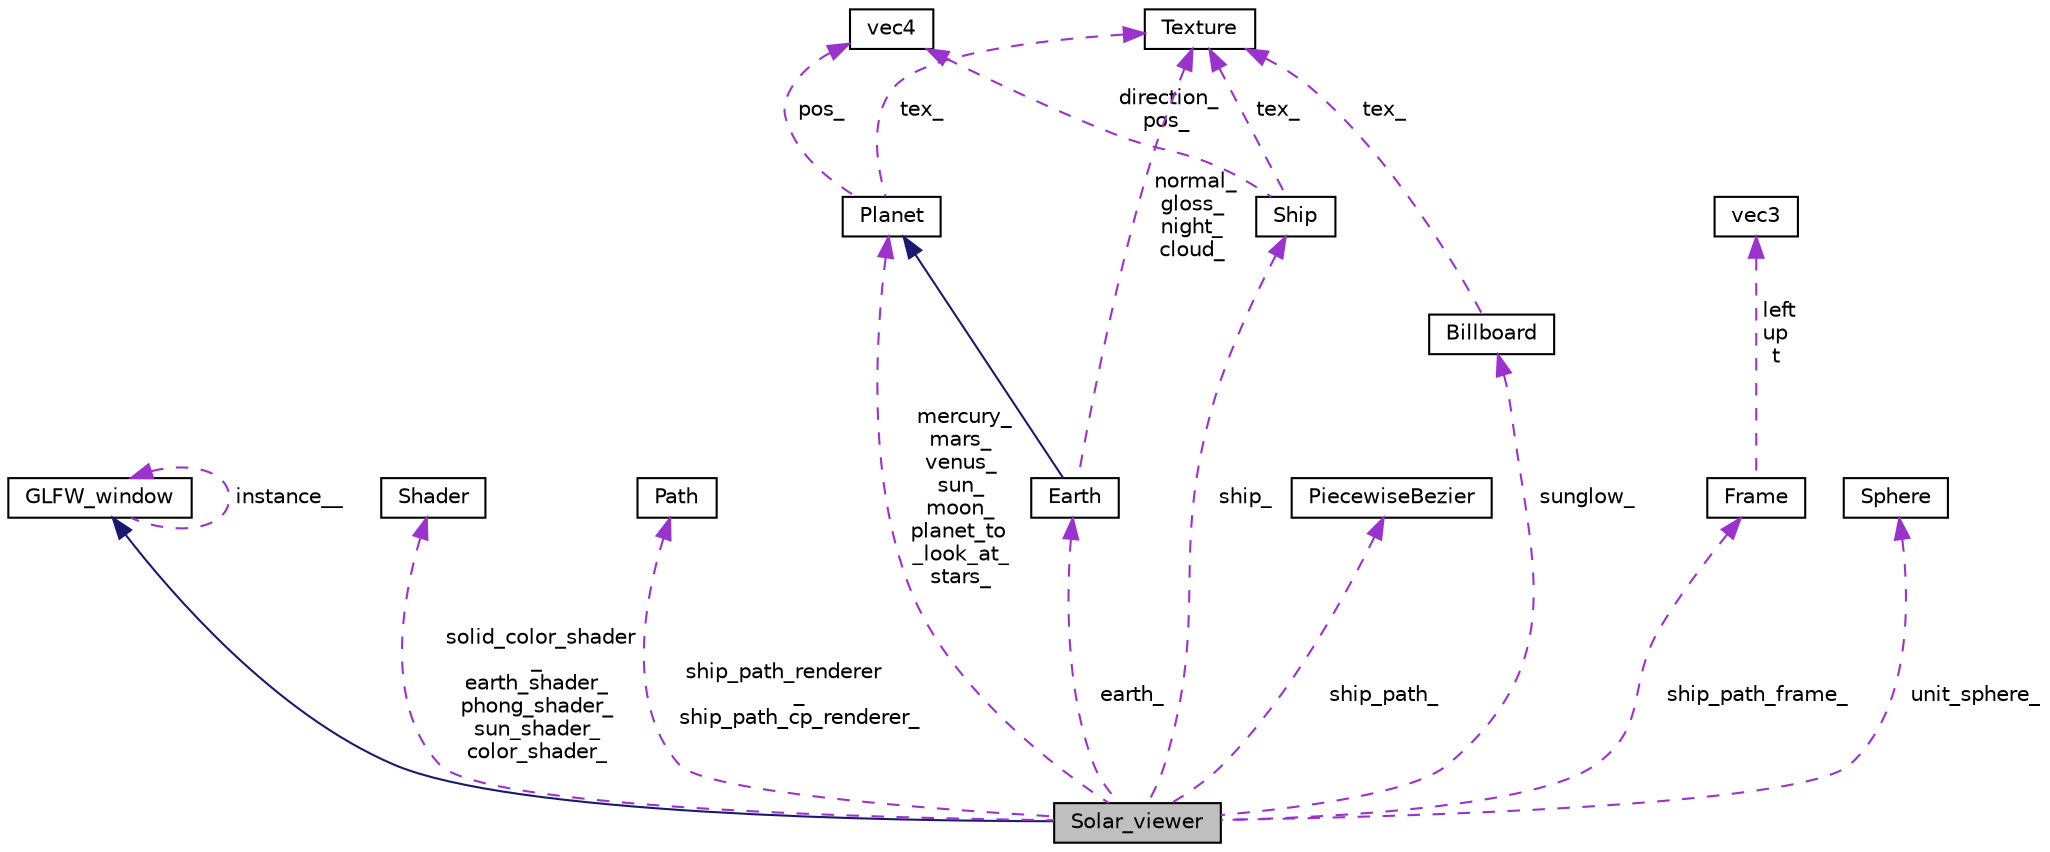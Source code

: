 digraph "Solar_viewer"
{
  edge [fontname="Helvetica",fontsize="10",labelfontname="Helvetica",labelfontsize="10"];
  node [fontname="Helvetica",fontsize="10",shape=record];
  Node1 [label="Solar_viewer",height=0.2,width=0.4,color="black", fillcolor="grey75", style="filled", fontcolor="black"];
  Node2 -> Node1 [dir="back",color="midnightblue",fontsize="10",style="solid",fontname="Helvetica"];
  Node2 [label="GLFW_window",height=0.2,width=0.4,color="black", fillcolor="white", style="filled",URL="$classGLFW__window.html",tooltip="Simple GLFW window. "];
  Node2 -> Node2 [dir="back",color="darkorchid3",fontsize="10",style="dashed",label=" instance__" ,fontname="Helvetica"];
  Node3 -> Node1 [dir="back",color="darkorchid3",fontsize="10",style="dashed",label=" solid_color_shader\l_\nearth_shader_\nphong_shader_\nsun_shader_\ncolor_shader_" ,fontname="Helvetica"];
  Node3 [label="Shader",height=0.2,width=0.4,color="black", fillcolor="white", style="filled",URL="$classShader.html",tooltip="shader class for easy handling of the shader "];
  Node4 -> Node1 [dir="back",color="darkorchid3",fontsize="10",style="dashed",label=" ship_path_renderer\l_\nship_path_cp_renderer_" ,fontname="Helvetica"];
  Node4 [label="Path",height=0.2,width=0.4,color="black", fillcolor="white", style="filled",URL="$classPath.html"];
  Node5 -> Node1 [dir="back",color="darkorchid3",fontsize="10",style="dashed",label=" mercury_\nmars_\nvenus_\nsun_\nmoon_\nplanet_to\l_look_at_\nstars_" ,fontname="Helvetica"];
  Node5 [label="Planet",height=0.2,width=0.4,color="black", fillcolor="white", style="filled",URL="$classPlanet.html",tooltip="default class for the planet "];
  Node6 -> Node5 [dir="back",color="darkorchid3",fontsize="10",style="dashed",label=" pos_" ,fontname="Helvetica"];
  Node6 [label="vec4",height=0.2,width=0.4,color="black", fillcolor="white", style="filled",URL="$classvec4.html"];
  Node7 -> Node5 [dir="back",color="darkorchid3",fontsize="10",style="dashed",label=" tex_" ,fontname="Helvetica"];
  Node7 [label="Texture",height=0.2,width=0.4,color="black", fillcolor="white", style="filled",URL="$classTexture.html",tooltip="class that handles texture io and GPU upload "];
  Node8 -> Node1 [dir="back",color="darkorchid3",fontsize="10",style="dashed",label=" sunglow_" ,fontname="Helvetica"];
  Node8 [label="Billboard",height=0.2,width=0.4,color="black", fillcolor="white", style="filled",URL="$classBillboard.html"];
  Node7 -> Node8 [dir="back",color="darkorchid3",fontsize="10",style="dashed",label=" tex_" ,fontname="Helvetica"];
  Node9 -> Node1 [dir="back",color="darkorchid3",fontsize="10",style="dashed",label=" earth_" ,fontname="Helvetica"];
  Node9 [label="Earth",height=0.2,width=0.4,color="black", fillcolor="white", style="filled",URL="$classEarth.html",tooltip="earth is a special planet, because we need access to more textures "];
  Node5 -> Node9 [dir="back",color="midnightblue",fontsize="10",style="solid",fontname="Helvetica"];
  Node7 -> Node9 [dir="back",color="darkorchid3",fontsize="10",style="dashed",label=" normal_\ngloss_\nnight_\ncloud_" ,fontname="Helvetica"];
  Node10 -> Node1 [dir="back",color="darkorchid3",fontsize="10",style="dashed",label=" ship_path_" ,fontname="Helvetica"];
  Node10 [label="PiecewiseBezier",height=0.2,width=0.4,color="black", fillcolor="white", style="filled",URL="$classPiecewiseBezier.html"];
  Node11 -> Node1 [dir="back",color="darkorchid3",fontsize="10",style="dashed",label=" ship_path_frame_" ,fontname="Helvetica"];
  Node11 [label="Frame",height=0.2,width=0.4,color="black", fillcolor="white", style="filled",URL="$structFrame.html"];
  Node12 -> Node11 [dir="back",color="darkorchid3",fontsize="10",style="dashed",label=" left\nup\nt" ,fontname="Helvetica"];
  Node12 [label="vec3",height=0.2,width=0.4,color="black", fillcolor="white", style="filled",URL="$classvec3.html"];
  Node13 -> Node1 [dir="back",color="darkorchid3",fontsize="10",style="dashed",label=" ship_" ,fontname="Helvetica"];
  Node13 [label="Ship",height=0.2,width=0.4,color="black", fillcolor="white", style="filled",URL="$classShip.html"];
  Node6 -> Node13 [dir="back",color="darkorchid3",fontsize="10",style="dashed",label=" direction_\npos_" ,fontname="Helvetica"];
  Node7 -> Node13 [dir="back",color="darkorchid3",fontsize="10",style="dashed",label=" tex_" ,fontname="Helvetica"];
  Node14 -> Node1 [dir="back",color="darkorchid3",fontsize="10",style="dashed",label=" unit_sphere_" ,fontname="Helvetica"];
  Node14 [label="Sphere",height=0.2,width=0.4,color="black", fillcolor="white", style="filled",URL="$classSphere.html",tooltip="class that creates a sphere with a desired tessellation degree and renders it "];
}
